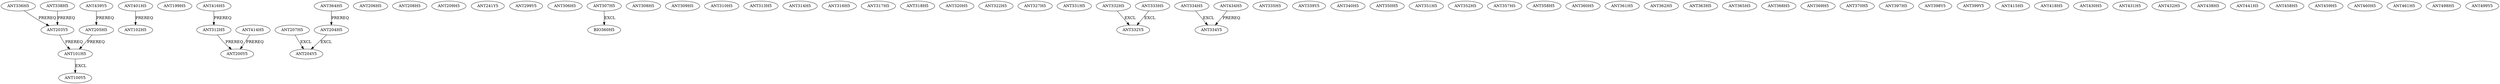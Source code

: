 digraph g4dget {
0 [ label="ANT101H5" ] ;
0 -> 1 [ label="EXCL" ] ;
1 [ label="ANT100Y5" ] ;
2 [ label="ANT102H5" ] ;
3 [ label="ANT199H5" ] ;
4 [ label="ANT200Y5" ] ;
5 [ label="ANT203Y5" ] ;
5 -> 0 [ label="PREREQ" ] ;
0 [ label="ANT101H5" ] ;
6 [ label="ANT204H5" ] ;
6 -> 7 [ label="EXCL" ] ;
7 [ label="ANT204Y5" ] ;
8 [ label="ANT205H5" ] ;
8 -> 0 [ label="PREREQ" ] ;
0 [ label="ANT101H5" ] ;
9 [ label="ANT206H5" ] ;
10 [ label="ANT207H5" ] ;
10 -> 7 [ label="EXCL" ] ;
7 [ label="ANT204Y5" ] ;
11 [ label="ANT208H5" ] ;
12 [ label="ANT209H5" ] ;
13 [ label="ANT241Y5" ] ;
14 [ label="ANT299Y5" ] ;
15 [ label="ANT306H5" ] ;
16 [ label="ANT307H5" ] ;
16 -> 17 [ label="EXCL" ] ;
17 [ label="BIO360H5" ] ;
18 [ label="ANT308H5" ] ;
19 [ label="ANT309H5" ] ;
20 [ label="ANT310H5" ] ;
21 [ label="ANT312H5" ] ;
21 -> 4 [ label="PREREQ" ] ;
4 [ label="ANT200Y5" ] ;
22 [ label="ANT313H5" ] ;
23 [ label="ANT314H5" ] ;
24 [ label="ANT316H5" ] ;
25 [ label="ANT317H5" ] ;
26 [ label="ANT318H5" ] ;
27 [ label="ANT320H5" ] ;
28 [ label="ANT322H5" ] ;
29 [ label="ANT327H5" ] ;
30 [ label="ANT331H5" ] ;
31 [ label="ANT332H5" ] ;
31 -> 32 [ label="EXCL" ] ;
32 [ label="ANT332Y5" ] ;
33 [ label="ANT333H5" ] ;
33 -> 32 [ label="EXCL" ] ;
32 [ label="ANT332Y5" ] ;
34 [ label="ANT334H5" ] ;
34 -> 35 [ label="EXCL" ] ;
35 [ label="ANT334Y5" ] ;
36 [ label="ANT335H5" ] ;
37 [ label="ANT336H5" ] ;
37 -> 5 [ label="PREREQ" ] ;
5 [ label="ANT203Y5" ] ;
38 [ label="ANT338H5" ] ;
38 -> 5 [ label="PREREQ" ] ;
5 [ label="ANT203Y5" ] ;
39 [ label="ANT339Y5" ] ;
40 [ label="ANT340H5" ] ;
41 [ label="ANT350H5" ] ;
42 [ label="ANT351H5" ] ;
43 [ label="ANT352H5" ] ;
44 [ label="ANT357H5" ] ;
45 [ label="ANT358H5" ] ;
46 [ label="ANT360H5" ] ;
47 [ label="ANT361H5" ] ;
48 [ label="ANT362H5" ] ;
49 [ label="ANT363H5" ] ;
50 [ label="ANT364H5" ] ;
50 -> 6 [ label="PREREQ" ] ;
6 [ label="ANT204H5" ] ;
51 [ label="ANT365H5" ] ;
52 [ label="ANT368H5" ] ;
53 [ label="ANT369H5" ] ;
54 [ label="ANT370H5" ] ;
55 [ label="ANT397H5" ] ;
56 [ label="ANT398Y5" ] ;
57 [ label="ANT399Y5" ] ;
58 [ label="ANT401H5" ] ;
58 -> 2 [ label="PREREQ" ] ;
2 [ label="ANT102H5" ] ;
59 [ label="ANT414H5" ] ;
59 -> 4 [ label="PREREQ" ] ;
4 [ label="ANT200Y5" ] ;
60 [ label="ANT415H5" ] ;
61 [ label="ANT416H5" ] ;
61 -> 21 [ label="PREREQ" ] ;
21 [ label="ANT312H5" ] ;
62 [ label="ANT418H5" ] ;
63 [ label="ANT430H5" ] ;
64 [ label="ANT431H5" ] ;
65 [ label="ANT432H5" ] ;
66 [ label="ANT434H5" ] ;
66 -> 35 [ label="PREREQ" ] ;
35 [ label="ANT334Y5" ] ;
67 [ label="ANT438H5" ] ;
68 [ label="ANT439Y5" ] ;
68 -> 8 [ label="PREREQ" ] ;
8 [ label="ANT205H5" ] ;
69 [ label="ANT441H5" ] ;
70 [ label="ANT458H5" ] ;
71 [ label="ANT459H5" ] ;
72 [ label="ANT460H5" ] ;
73 [ label="ANT461H5" ] ;
74 [ label="ANT498H5" ] ;
75 [ label="ANT499Y5" ] ;
}